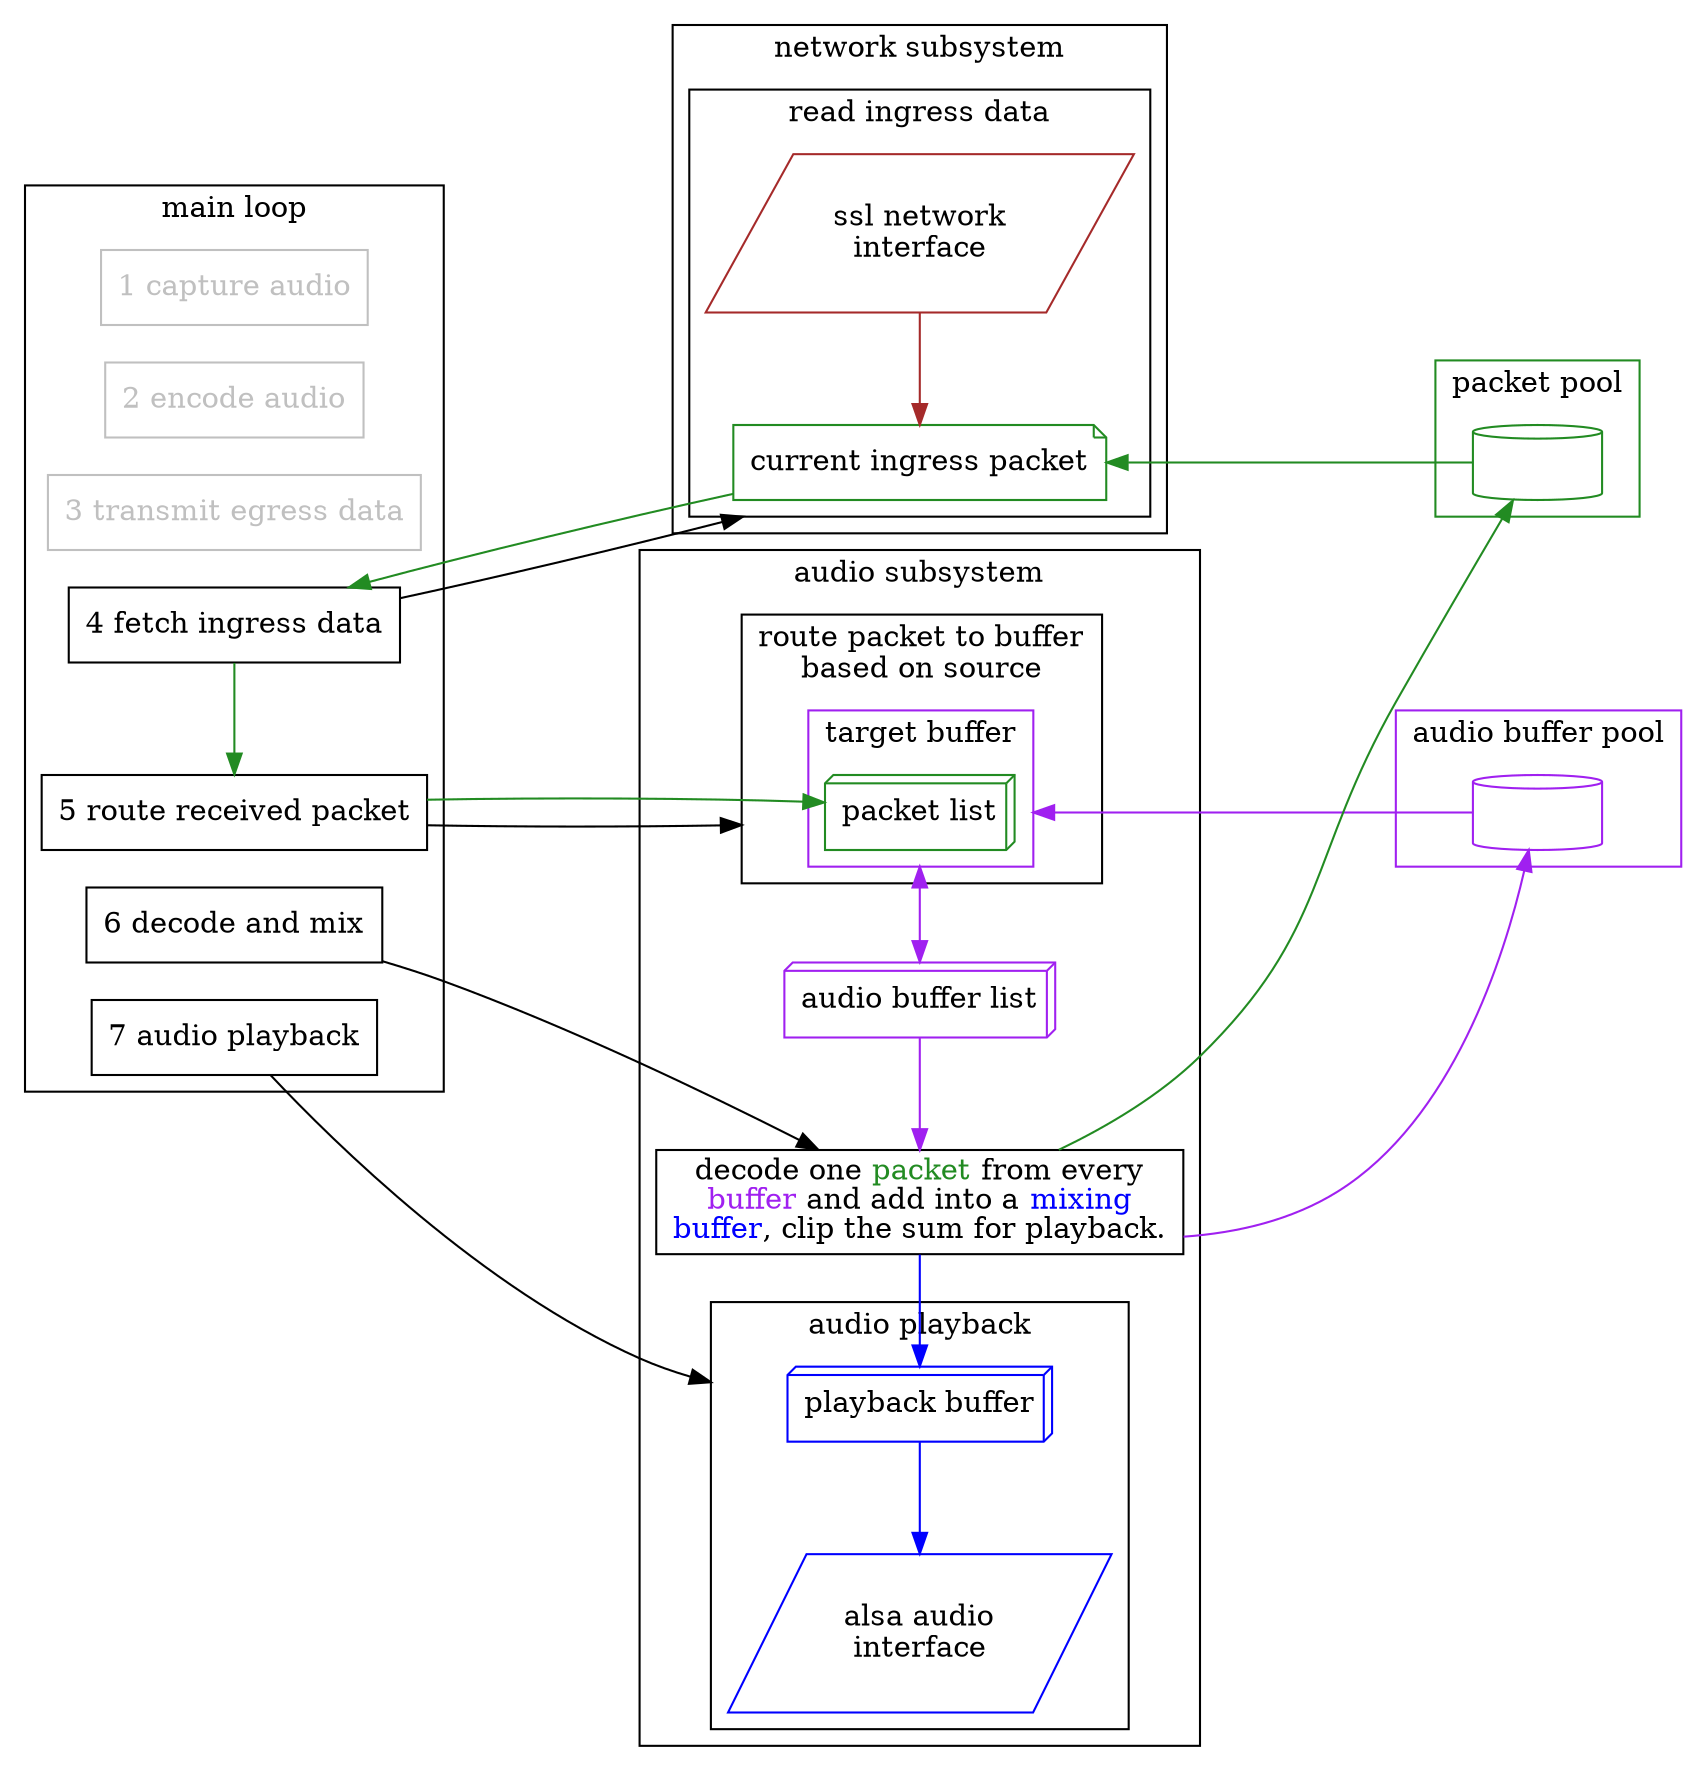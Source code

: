 digraph g {


	compound=true;
	rankdir=LR;

	node [shape=box,style=""];
	edge [minlen=3];

	subgraph cluster_packet_pool {
		label="packet pool";
		color=forestgreen;
		packet_pool [shape=cylinder,style="",color=forestgreen,label="          "];
	}
	subgraph cluster_audio_buffer_pool {
		label="audio buffer pool";
		color=purple;
		audio_buffer_pool [shape=cylinder,style="",color=purple,label="          "];
	}



	subgraph cluster_mainloop {
		label="main loop";
		main_capture [label="1 capture audio",color=gray,fontcolor=gray];
		main_encode [label="2 encode audio",color=gray,fontcolor=gray];
		main_write [label="3 transmit egress data",color=gray,fontcolor=gray];
		main_read [label="4 fetch ingress data"];
		main_route [label="5 route received packet"];
		main_decode [label="6 decode and mix"];
		main_play [label="7 audio playback"];
	}
	subgraph cluster_network {
		label="network subsystem";
		subgraph cluster_read_ssl {
			label="read ingress data";
			ssl [label=<ssl network<br/>interface>,shape=parallelogram,style="",color=brown];
			current_ingress_packet [label="current ingress packet",shape=note,style="",color=forestgreen];
		}




	}

	subgraph cluster_audio {
		label="audio subsystem";


		audio_buffer_list [label="audio buffer list",shape=box3d,style="",color=purple];
		subgraph cluster_route_packet {
			label=<route packet to buffer<br/>based on source>;
			subgraph cluster_selected_buffer {
				label="target buffer";
				color="purple";
				packet_list [label="packet list",shape=box3d,style="",color=forestgreen];
			}
		}


		decode [label=<decode one <font color="forestgreen">packet</font> from every<br/><font color="purple">buffer</font> and add into a <font color="blue">mixing<br/>buffer</font>, clip the sum for playback.>];


		subgraph cluster_audio_playback {
			label="audio playback";
			playback_buffer [label="playback buffer",shape=box3d,style="",color=blue];
			alsa [label=<alsa audio<br/>interface>,shape=parallelogram,style="",color=blue];
		}



	}

	main_read -> current_ingress_packet [lhead=cluster_read_ssl];
	main_read -> current_ingress_packet [dir=back,color=forestgreen];
	main_read -> main_route [color=forestgreen,constraint=false];
	current_ingress_packet->ssl [color=brown,dir=back,constraint=false];
	current_ingress_packet->packet_pool [color=forestgreen,dir=back];
	packet_list -> audio_buffer_pool [ltail=cluster_selected_buffer,dir=back,color=purple];
	packet_list -> audio_buffer_list [constraint=false,ltail=cluster_selected_buffer,dir=both,color=purple];
	main_route -> packet_list [lhead=cluster_route_packet,constraint=false];
	main_route -> packet_list [color=forestgreen];
	main_decode -> decode;
	main_play -> playback_buffer [lhead=cluster_audio_playback];



	decode -> audio_buffer_list [color=purple,dir=back,constraint=false];
	decode -> packet_pool [color=forestgreen,constraint=false];
	decode -> audio_buffer_pool [color=purple,constraint=false];
	decode -> playback_buffer [color=blue,constraint=false];
	playback_buffer -> alsa [color=blue,constraint=false];

}

